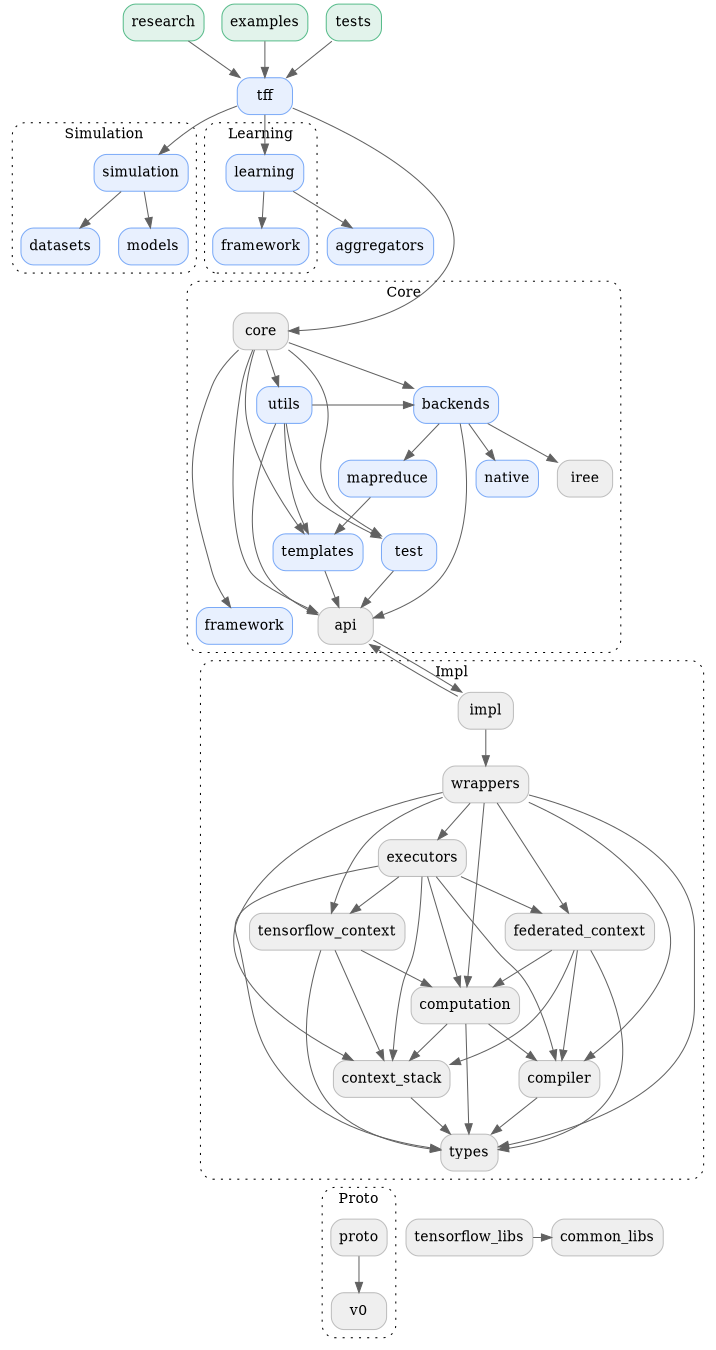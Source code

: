 digraph {
  graph [style="dotted,rounded", size="9 100"]
  node [shape="box", style="rounded,filled", fillcolor="#efefef", color="#bdbdbd"]
  edge [color="#616161"]
  newrank=true

  // Using TFF
  research -> tff
  examples -> tff
  tests -> tff

  research [href="#research" target="_parent", fillcolor="#E2F3EB", color="#57BB8A"]
  examples [href="#examples" target="_parent", fillcolor="#E2F3EB", color="#57BB8A"]
  tests [href="#tests" target="_parent", fillcolor="#E2F3EB", color="#57BB8A"]

  // TFF
  tff -> simulation
  tff -> learning
  tff -> core

  tff [href="#tff" target="_parent", fillcolor="#E8F0FE", color="#7BAAF7"]

  // TFF Simulation
  simulation -> simulation_datasets
  simulation -> simulation_models
  simulation_datasets -> core [arrowhead="none", style="invisible"]
  simulation_models -> core [arrowhead="none", style="invisible"]

  subgraph cluster_simulation {
    graph [label="Simulation", href="#tff-simulation" target="_parent"]
    simulation [href="#tff-simulation" target="_parent", fillcolor="#E8F0FE", color="#7BAAF7"]
    simulation_datasets [label="datasets", href="#tff-simulation" target="_parent", fillcolor="#E8F0FE", color="#7BAAF7"]
    simulation_models [label="models", href="#tff-simulation" target="_parent", fillcolor="#E8F0FE", color="#7BAAF7"]
  }

  // TFF Learning
  learning -> learning_framework
  learning_framework -> core [arrowhead="none", style="invisible"]

  subgraph cluster_learning {
    graph [label="Learning", href="#tff-learning" target="_parent"]
    learning [href="#tff-learning" target="_parent", fillcolor="#E8F0FE", color="#7BAAF7"]
    learning_framework [label="framework", href="#tff-learning" target="_parent", fillcolor="#E8F0FE", color="#7BAAF7"]
  }

  // TFF Aggregators
  learning -> aggregators
  aggregators -> core [arrowhead="none", style="invisible"]
  aggregators [href="#tff-aggregators" target="_parent", fillcolor="#E8F0FE", color="#7BAAF7"]

  // TFF Core
  core -> core_utils
  core -> core_backends
  core -> core_templates
  core -> core_test
  core -> core_api
  core -> core_framework
  core_utils -> core_backends
  core_utils -> core_templates
  core_utils -> core_test
  core_utils -> core_api
  core_utils -> impl [arrowhead="none", style="invisible"]
  core_backends -> core_backends_mapreduce
  core_backends -> core_backends_native
  core_backends -> core_backends_iree
  core_backends -> core_api
  core_backends -> impl [arrowhead="none", style="invisible"]
  core_backends_mapreduce -> core_templates
  core_backends_mapreduce -> impl [arrowhead="none", style="invisible"]
  core_backends_native -> impl [arrowhead="none", style="invisible"]
  core_backends_iree -> impl [arrowhead="none", style="invisible"]
  core_templates -> core_api
  core_templates -> impl [arrowhead="none", style="invisible"]
  core_test -> core_api
  core_test -> impl [arrowhead="none", style="invisible"]
  core_api -> impl
  core_framework -> impl [arrowhead="none", style="invisible"]

  subgraph cluster_core {
    graph [label="Core", href="#tff-core" target="_parent"]
    core [href="#tff-core" target="_parent"]
    core_utils [label="utils", href="#tff-core" target="_parent", fillcolor="#E8F0FE", color="#7BAAF7"]
    core_backends [label="backends", href="#tff-core" target="_parent", fillcolor="#E8F0FE", color="#7BAAF7"]
    core_backends_mapreduce [label="mapreduce", href="#tff-core" target="_parent", fillcolor="#E8F0FE", color="#7BAAF7"]
    core_backends_native [label="native", href="#tff-core" target="_parent", fillcolor="#E8F0FE", color="#7BAAF7"]
    core_backends_iree [label="iree", href="#tff-core" target="_parent"]
    core_templates [label="templates", href="#tff-core" target="_parent", fillcolor="#E8F0FE", color="#7BAAF7"]
    core_test [label="test", href="#tff-core" target="_parent", fillcolor="#E8F0FE", color="#7BAAF7"]
    core_api [label="api", href="#tff-core" target="_parent"]
    core_framework [label="framework", href="#tff-core" target="_parent", fillcolor="#E8F0FE", color="#7BAAF7"]
  }

  // TFF Impl
  impl -> core_api
  impl -> impl_wrappers
  impl_wrappers -> impl_executors
  impl_wrappers -> impl_tensorflow_context
  impl_wrappers -> impl_federated_context
  impl_wrappers -> impl_computation
  impl_wrappers -> impl_compiler
  // impl_wrappers -> impl_utils
  impl_wrappers -> impl_context_stack
  impl_wrappers -> impl_types
  impl_executors -> impl_tensorflow_context
  impl_executors -> impl_federated_context
  impl_executors -> impl_computation
  impl_executors -> impl_compiler
  // impl_executors -> impl_utils
  impl_executors -> impl_context_stack
  impl_executors -> impl_types
  impl_tensorflow_context -> impl_computation
  // impl_tensorflow_context -> impl_utils
  impl_tensorflow_context -> impl_context_stack
  impl_tensorflow_context -> impl_types
  impl_federated_context -> impl_computation
  impl_federated_context -> impl_compiler
  // impl_federated_context -> impl_utils
  impl_federated_context -> impl_context_stack
  impl_federated_context -> impl_types
  impl_computation -> impl_compiler
  // impl_computation -> impl_utils
  impl_computation -> impl_context_stack
  impl_computation -> impl_types
  impl_compiler -> impl_types
  // impl_compiler -> impl_utils
  // impl_utils -> tensorflow_libs
  // impl_utils -> impl_context_stack
  // impl_utils -> impl_types
  impl_context_stack -> impl_types
  impl_types -> proto [arrowhead="none", style="invisible"]
  impl_types -> tensorflow_libs [arrowhead="none", style="invisible"]
  impl_types -> common_libs [arrowhead="none", style="invisible"]

  subgraph cluster_impl {
    graph [label="Impl", href="#tff-impl" target="_parent"]
    impl [href="#tff-impl" target="_parent"]
    impl_wrappers [label="wrappers", href="#tff-impl" target="_parent"]
    impl_executors [label="executors", href="#tff-impl" target="_parent"]
    impl_tensorflow_context [label="tensorflow_context", href="#tff-impl" target="_parent"]
    impl_federated_context [label="federated_context", href="#tff-impl" target="_parent"]
    impl_computation [label="computation", href="#tff-impl" target="_parent"]
    impl_compiler [label="compiler", href="#tff-impl" target="_parent"]
    impl_context_stack [label="context_stack", href="#tff-impl" target="_parent"]
    // impl_utils [label="utils", href="#tff-impl" target="_parent"]
    impl_types [label="types", href="#tff-impl" target="_parent"]
  }

  // TFF Proto
  proto -> proto_v0

  subgraph cluster_proto {
    graph [label="Proto", href="#tff-proto" target="_parent"]
    proto [href="#tff-proto" target="_parent"]
    proto_v0 [label="v0" href="#tff-proto" target="_parent"]
  }

  // Other
  tensorflow_libs [href="#tff-tensorflow-libs" target="_parent"]
  common_libs [href="#tff-common-libs" target="_parent"]
  tensorflow_libs -> common_libs

  // Layout
  {rank=same; examples, tests, research}
  {rank=same; tff}
  {rank=same; learning, simulation}
  {rank=same; learning_framework, simulation_datasets, simulation_models}
  {rank=same; core}
  {rank=same; core_utils, core_backends}
  {rank=same; core_backends_mapreduce, core_backends_native, core_backends_iree}
  {rank=same; core_templates}
  {rank=same; core_test}
  {rank=same; core_api, core_framework}
  // {rank=same; impl}
  // {rank=same; impl_wrappers}
  // {rank=same; impl_tensorflow_context, impl_federated_context, impl_executors}
  // {rank=same; impl_compiler}
  {rank=same; proto, tensorflow_libs, common_libs}
}
